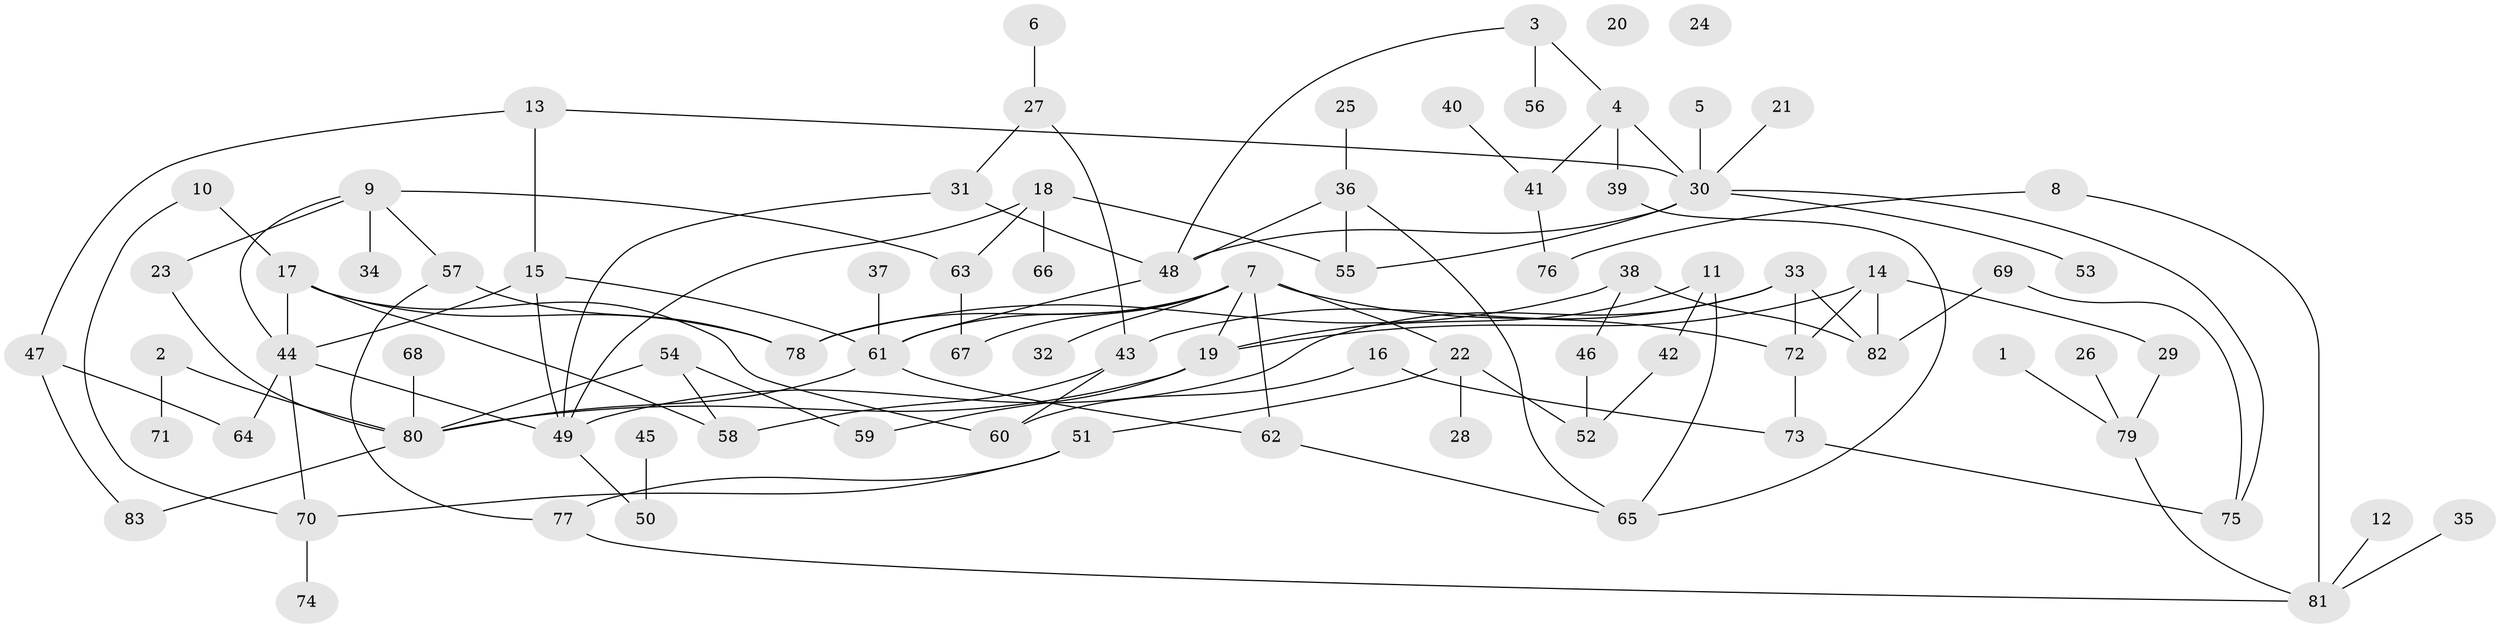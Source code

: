 // Generated by graph-tools (version 1.1) at 2025/39/03/09/25 04:39:41]
// undirected, 83 vertices, 117 edges
graph export_dot {
graph [start="1"]
  node [color=gray90,style=filled];
  1;
  2;
  3;
  4;
  5;
  6;
  7;
  8;
  9;
  10;
  11;
  12;
  13;
  14;
  15;
  16;
  17;
  18;
  19;
  20;
  21;
  22;
  23;
  24;
  25;
  26;
  27;
  28;
  29;
  30;
  31;
  32;
  33;
  34;
  35;
  36;
  37;
  38;
  39;
  40;
  41;
  42;
  43;
  44;
  45;
  46;
  47;
  48;
  49;
  50;
  51;
  52;
  53;
  54;
  55;
  56;
  57;
  58;
  59;
  60;
  61;
  62;
  63;
  64;
  65;
  66;
  67;
  68;
  69;
  70;
  71;
  72;
  73;
  74;
  75;
  76;
  77;
  78;
  79;
  80;
  81;
  82;
  83;
  1 -- 79;
  2 -- 71;
  2 -- 80;
  3 -- 4;
  3 -- 48;
  3 -- 56;
  4 -- 30;
  4 -- 39;
  4 -- 41;
  5 -- 30;
  6 -- 27;
  7 -- 19;
  7 -- 22;
  7 -- 32;
  7 -- 61;
  7 -- 62;
  7 -- 67;
  7 -- 72;
  7 -- 78;
  8 -- 76;
  8 -- 81;
  9 -- 23;
  9 -- 34;
  9 -- 44;
  9 -- 57;
  9 -- 63;
  10 -- 17;
  10 -- 70;
  11 -- 19;
  11 -- 42;
  11 -- 65;
  12 -- 81;
  13 -- 15;
  13 -- 30;
  13 -- 47;
  14 -- 19;
  14 -- 29;
  14 -- 72;
  14 -- 82;
  15 -- 44;
  15 -- 49;
  15 -- 61;
  16 -- 60;
  16 -- 73;
  17 -- 44;
  17 -- 58;
  17 -- 60;
  17 -- 78;
  18 -- 49;
  18 -- 55;
  18 -- 63;
  18 -- 66;
  19 -- 59;
  19 -- 80;
  21 -- 30;
  22 -- 28;
  22 -- 51;
  22 -- 52;
  23 -- 80;
  25 -- 36;
  26 -- 79;
  27 -- 31;
  27 -- 43;
  29 -- 79;
  30 -- 48;
  30 -- 53;
  30 -- 55;
  30 -- 75;
  31 -- 48;
  31 -- 49;
  33 -- 43;
  33 -- 49;
  33 -- 72;
  33 -- 82;
  35 -- 81;
  36 -- 48;
  36 -- 55;
  36 -- 65;
  37 -- 61;
  38 -- 46;
  38 -- 78;
  38 -- 82;
  39 -- 65;
  40 -- 41;
  41 -- 76;
  42 -- 52;
  43 -- 58;
  43 -- 60;
  44 -- 49;
  44 -- 64;
  44 -- 70;
  45 -- 50;
  46 -- 52;
  47 -- 64;
  47 -- 83;
  48 -- 61;
  49 -- 50;
  51 -- 70;
  51 -- 77;
  54 -- 58;
  54 -- 59;
  54 -- 80;
  57 -- 77;
  57 -- 78;
  61 -- 62;
  61 -- 80;
  62 -- 65;
  63 -- 67;
  68 -- 80;
  69 -- 75;
  69 -- 82;
  70 -- 74;
  72 -- 73;
  73 -- 75;
  77 -- 81;
  79 -- 81;
  80 -- 83;
}
